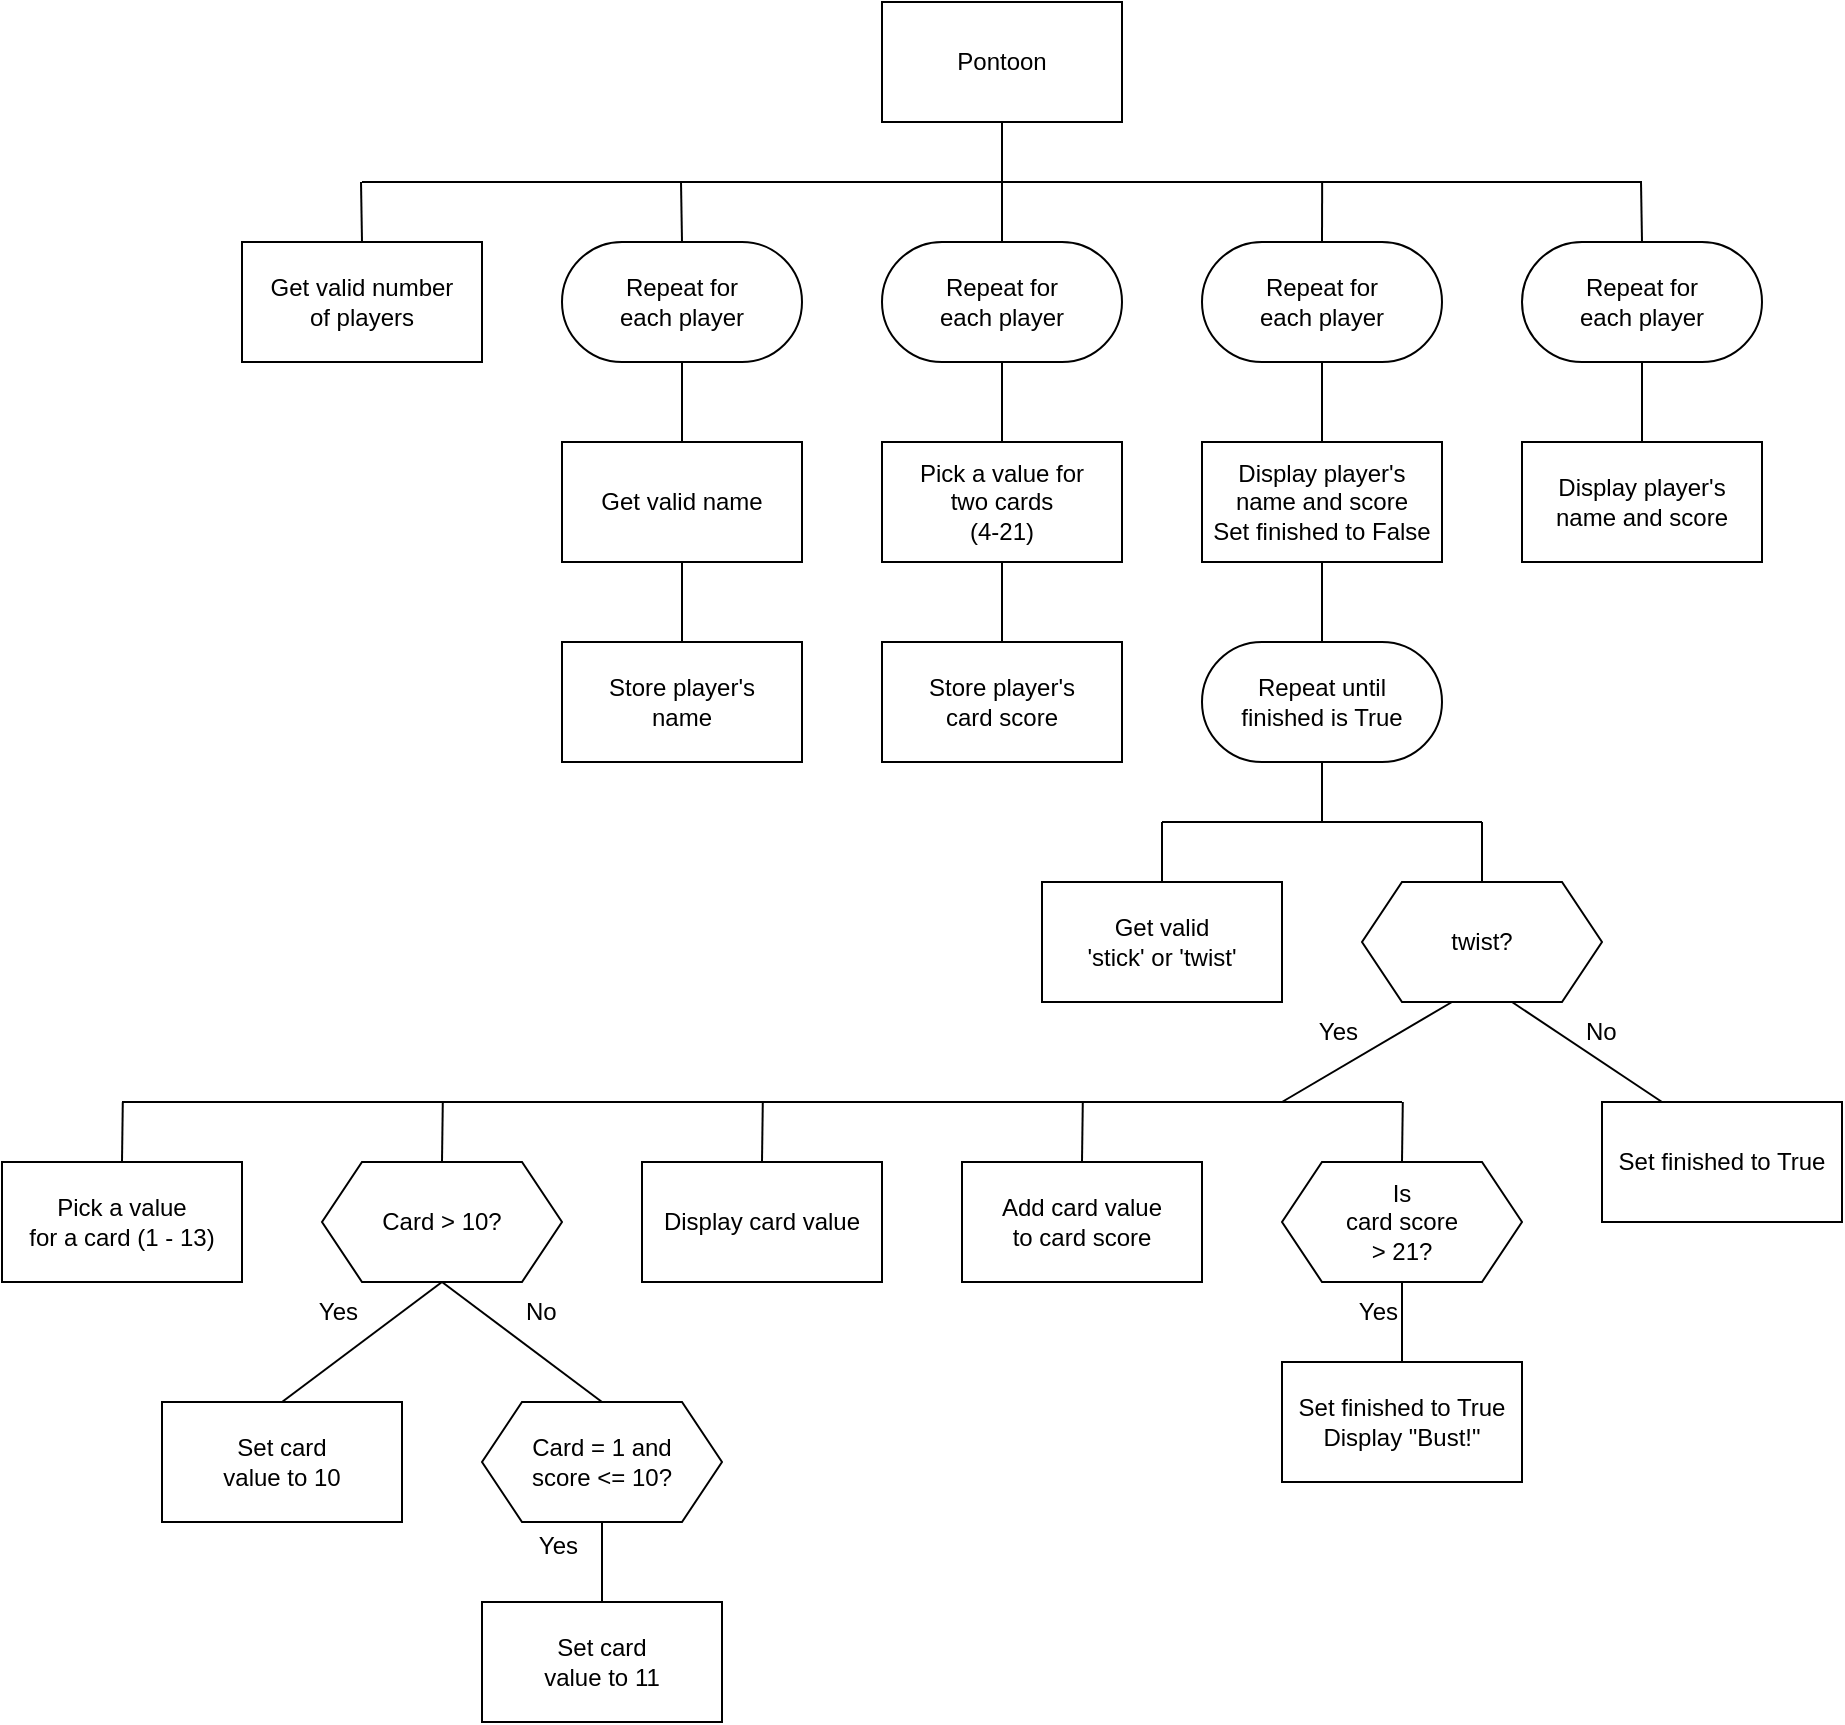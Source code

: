 <mxfile version="24.7.17">
  <diagram name="sd2" id="Cqxg87iTtP6EbldI1dy2">
    <mxGraphModel dx="794" dy="519" grid="1" gridSize="10" guides="1" tooltips="1" connect="1" arrows="1" fold="1" page="1" pageScale="1" pageWidth="1169" pageHeight="827" math="0" shadow="0">
      <root>
        <mxCell id="YYdIqWu0XJPtPmmvYkwn-0" />
        <mxCell id="YYdIqWu0XJPtPmmvYkwn-1" parent="YYdIqWu0XJPtPmmvYkwn-0" />
        <mxCell id="YYdIqWu0XJPtPmmvYkwn-2" style="edgeStyle=none;shape=connector;rounded=0;orthogonalLoop=1;jettySize=auto;html=1;exitX=0.5;exitY=1;exitDx=0;exitDy=0;entryX=0.5;entryY=0;entryDx=0;entryDy=0;labelBackgroundColor=default;strokeColor=default;fontFamily=Helvetica;fontSize=11;fontColor=default;endArrow=none;endFill=0;" parent="YYdIqWu0XJPtPmmvYkwn-1" source="YYdIqWu0XJPtPmmvYkwn-3" target="YYdIqWu0XJPtPmmvYkwn-13" edge="1">
          <mxGeometry relative="1" as="geometry" />
        </mxCell>
        <mxCell id="YYdIqWu0XJPtPmmvYkwn-3" value="Pontoon" style="rounded=0;whiteSpace=wrap;html=1;" parent="YYdIqWu0XJPtPmmvYkwn-1" vertex="1">
          <mxGeometry x="600" y="40" width="120" height="60" as="geometry" />
        </mxCell>
        <mxCell id="YYdIqWu0XJPtPmmvYkwn-4" style="edgeStyle=none;shape=connector;rounded=0;orthogonalLoop=1;jettySize=auto;html=1;exitX=0.5;exitY=0;exitDx=0;exitDy=0;labelBackgroundColor=default;strokeColor=default;fontFamily=Helvetica;fontSize=11;fontColor=default;endArrow=none;endFill=0;" parent="YYdIqWu0XJPtPmmvYkwn-1" source="YYdIqWu0XJPtPmmvYkwn-5" edge="1">
          <mxGeometry relative="1" as="geometry">
            <mxPoint x="339.5" y="130" as="targetPoint" />
          </mxGeometry>
        </mxCell>
        <mxCell id="YYdIqWu0XJPtPmmvYkwn-5" value="Get valid number&lt;br&gt;of players" style="rounded=0;whiteSpace=wrap;html=1;" parent="YYdIqWu0XJPtPmmvYkwn-1" vertex="1">
          <mxGeometry x="280" y="160" width="120" height="60" as="geometry" />
        </mxCell>
        <mxCell id="YYdIqWu0XJPtPmmvYkwn-6" style="rounded=0;orthogonalLoop=1;jettySize=auto;html=1;exitX=0.5;exitY=1;exitDx=0;exitDy=0;entryX=0.5;entryY=0;entryDx=0;entryDy=0;endArrow=none;endFill=0;" parent="YYdIqWu0XJPtPmmvYkwn-1" source="YYdIqWu0XJPtPmmvYkwn-8" target="YYdIqWu0XJPtPmmvYkwn-10" edge="1">
          <mxGeometry relative="1" as="geometry" />
        </mxCell>
        <mxCell id="YYdIqWu0XJPtPmmvYkwn-7" style="edgeStyle=none;shape=connector;rounded=0;orthogonalLoop=1;jettySize=auto;html=1;exitX=0.5;exitY=0;exitDx=0;exitDy=0;labelBackgroundColor=default;strokeColor=default;fontFamily=Helvetica;fontSize=11;fontColor=default;endArrow=none;endFill=0;" parent="YYdIqWu0XJPtPmmvYkwn-1" source="YYdIqWu0XJPtPmmvYkwn-8" edge="1">
          <mxGeometry relative="1" as="geometry">
            <mxPoint x="499.5" y="130" as="targetPoint" />
          </mxGeometry>
        </mxCell>
        <mxCell id="YYdIqWu0XJPtPmmvYkwn-8" value="Repeat for&lt;br&gt;each player" style="rounded=1;whiteSpace=wrap;html=1;arcSize=50;" parent="YYdIqWu0XJPtPmmvYkwn-1" vertex="1">
          <mxGeometry x="440" y="160" width="120" height="60" as="geometry" />
        </mxCell>
        <mxCell id="YYdIqWu0XJPtPmmvYkwn-9" style="edgeStyle=none;shape=connector;rounded=0;orthogonalLoop=1;jettySize=auto;html=1;exitX=0.5;exitY=1;exitDx=0;exitDy=0;entryX=0.5;entryY=0;entryDx=0;entryDy=0;labelBackgroundColor=default;strokeColor=default;fontFamily=Helvetica;fontSize=11;fontColor=default;endArrow=none;endFill=0;" parent="YYdIqWu0XJPtPmmvYkwn-1" source="YYdIqWu0XJPtPmmvYkwn-10" target="YYdIqWu0XJPtPmmvYkwn-11" edge="1">
          <mxGeometry relative="1" as="geometry" />
        </mxCell>
        <mxCell id="YYdIqWu0XJPtPmmvYkwn-10" value="Get valid name" style="rounded=0;whiteSpace=wrap;html=1;" parent="YYdIqWu0XJPtPmmvYkwn-1" vertex="1">
          <mxGeometry x="440" y="260" width="120" height="60" as="geometry" />
        </mxCell>
        <mxCell id="YYdIqWu0XJPtPmmvYkwn-11" value="Store player&#39;s&lt;br&gt;name" style="rounded=0;whiteSpace=wrap;html=1;" parent="YYdIqWu0XJPtPmmvYkwn-1" vertex="1">
          <mxGeometry x="440" y="360" width="120" height="60" as="geometry" />
        </mxCell>
        <mxCell id="YYdIqWu0XJPtPmmvYkwn-12" style="edgeStyle=none;shape=connector;rounded=0;orthogonalLoop=1;jettySize=auto;html=1;exitX=0.5;exitY=1;exitDx=0;exitDy=0;entryX=0.5;entryY=0;entryDx=0;entryDy=0;labelBackgroundColor=default;strokeColor=default;fontFamily=Helvetica;fontSize=11;fontColor=default;endArrow=none;endFill=0;" parent="YYdIqWu0XJPtPmmvYkwn-1" source="YYdIqWu0XJPtPmmvYkwn-13" target="YYdIqWu0XJPtPmmvYkwn-15" edge="1">
          <mxGeometry relative="1" as="geometry" />
        </mxCell>
        <mxCell id="YYdIqWu0XJPtPmmvYkwn-13" value="Repeat for&lt;br&gt;each player" style="rounded=1;whiteSpace=wrap;html=1;arcSize=50;" parent="YYdIqWu0XJPtPmmvYkwn-1" vertex="1">
          <mxGeometry x="600" y="160" width="120" height="60" as="geometry" />
        </mxCell>
        <mxCell id="YYdIqWu0XJPtPmmvYkwn-14" style="edgeStyle=none;shape=connector;rounded=0;orthogonalLoop=1;jettySize=auto;html=1;exitX=0.5;exitY=1;exitDx=0;exitDy=0;entryX=0.5;entryY=0;entryDx=0;entryDy=0;labelBackgroundColor=default;strokeColor=default;fontFamily=Helvetica;fontSize=11;fontColor=default;endArrow=none;endFill=0;" parent="YYdIqWu0XJPtPmmvYkwn-1" source="YYdIqWu0XJPtPmmvYkwn-15" target="YYdIqWu0XJPtPmmvYkwn-16" edge="1">
          <mxGeometry relative="1" as="geometry" />
        </mxCell>
        <mxCell id="YYdIqWu0XJPtPmmvYkwn-15" value="Pick a value for&lt;br&gt;two cards&lt;br&gt;(4-21)" style="rounded=0;whiteSpace=wrap;html=1;" parent="YYdIqWu0XJPtPmmvYkwn-1" vertex="1">
          <mxGeometry x="600" y="260" width="120" height="60" as="geometry" />
        </mxCell>
        <mxCell id="YYdIqWu0XJPtPmmvYkwn-16" value="Store player&#39;s&lt;br&gt;card score" style="rounded=0;whiteSpace=wrap;html=1;" parent="YYdIqWu0XJPtPmmvYkwn-1" vertex="1">
          <mxGeometry x="600" y="360" width="120" height="60" as="geometry" />
        </mxCell>
        <mxCell id="YYdIqWu0XJPtPmmvYkwn-17" style="edgeStyle=none;shape=connector;rounded=0;orthogonalLoop=1;jettySize=auto;html=1;exitX=0.5;exitY=1;exitDx=0;exitDy=0;entryX=0.5;entryY=0;entryDx=0;entryDy=0;labelBackgroundColor=default;strokeColor=default;fontFamily=Helvetica;fontSize=11;fontColor=default;endArrow=none;endFill=0;" parent="YYdIqWu0XJPtPmmvYkwn-1" source="YYdIqWu0XJPtPmmvYkwn-19" target="YYdIqWu0XJPtPmmvYkwn-21" edge="1">
          <mxGeometry relative="1" as="geometry" />
        </mxCell>
        <mxCell id="YYdIqWu0XJPtPmmvYkwn-18" style="edgeStyle=none;shape=connector;rounded=0;orthogonalLoop=1;jettySize=auto;html=1;exitX=0.5;exitY=0;exitDx=0;exitDy=0;labelBackgroundColor=default;strokeColor=default;fontFamily=Helvetica;fontSize=11;fontColor=default;endArrow=none;endFill=0;" parent="YYdIqWu0XJPtPmmvYkwn-1" source="YYdIqWu0XJPtPmmvYkwn-19" edge="1">
          <mxGeometry relative="1" as="geometry">
            <mxPoint x="820.077" y="130" as="targetPoint" />
          </mxGeometry>
        </mxCell>
        <mxCell id="YYdIqWu0XJPtPmmvYkwn-19" value="Repeat for&lt;br&gt;each player" style="rounded=1;whiteSpace=wrap;html=1;arcSize=50;" parent="YYdIqWu0XJPtPmmvYkwn-1" vertex="1">
          <mxGeometry x="760" y="160" width="120" height="60" as="geometry" />
        </mxCell>
        <mxCell id="YYdIqWu0XJPtPmmvYkwn-20" style="edgeStyle=none;shape=connector;rounded=0;orthogonalLoop=1;jettySize=auto;html=1;exitX=0.5;exitY=1;exitDx=0;exitDy=0;entryX=0.5;entryY=0;entryDx=0;entryDy=0;labelBackgroundColor=default;strokeColor=default;fontFamily=Helvetica;fontSize=11;fontColor=default;endArrow=none;endFill=0;" parent="YYdIqWu0XJPtPmmvYkwn-1" source="YYdIqWu0XJPtPmmvYkwn-21" target="YYdIqWu0XJPtPmmvYkwn-23" edge="1">
          <mxGeometry relative="1" as="geometry" />
        </mxCell>
        <mxCell id="YYdIqWu0XJPtPmmvYkwn-21" value="Display player&#39;s&lt;br&gt;name and score&lt;div&gt;Set finished to False&lt;/div&gt;" style="rounded=0;whiteSpace=wrap;html=1;" parent="YYdIqWu0XJPtPmmvYkwn-1" vertex="1">
          <mxGeometry x="760" y="260" width="120" height="60" as="geometry" />
        </mxCell>
        <mxCell id="YYdIqWu0XJPtPmmvYkwn-22" style="edgeStyle=none;shape=connector;rounded=0;orthogonalLoop=1;jettySize=auto;html=1;exitX=0.5;exitY=1;exitDx=0;exitDy=0;labelBackgroundColor=default;strokeColor=default;fontFamily=Helvetica;fontSize=11;fontColor=default;endArrow=none;endFill=0;" parent="YYdIqWu0XJPtPmmvYkwn-1" source="YYdIqWu0XJPtPmmvYkwn-23" edge="1">
          <mxGeometry relative="1" as="geometry">
            <mxPoint x="820" y="450" as="targetPoint" />
          </mxGeometry>
        </mxCell>
        <mxCell id="YYdIqWu0XJPtPmmvYkwn-23" value="Repeat until&lt;br&gt;finished is True" style="rounded=1;whiteSpace=wrap;html=1;arcSize=50;" parent="YYdIqWu0XJPtPmmvYkwn-1" vertex="1">
          <mxGeometry x="760" y="360" width="120" height="60" as="geometry" />
        </mxCell>
        <mxCell id="YYdIqWu0XJPtPmmvYkwn-24" style="edgeStyle=none;shape=connector;rounded=0;orthogonalLoop=1;jettySize=auto;html=1;exitX=0.5;exitY=0;exitDx=0;exitDy=0;labelBackgroundColor=default;strokeColor=default;fontFamily=Helvetica;fontSize=11;fontColor=default;endArrow=none;endFill=0;" parent="YYdIqWu0XJPtPmmvYkwn-1" source="YYdIqWu0XJPtPmmvYkwn-25" edge="1">
          <mxGeometry relative="1" as="geometry">
            <mxPoint x="740" y="450" as="targetPoint" />
          </mxGeometry>
        </mxCell>
        <mxCell id="YYdIqWu0XJPtPmmvYkwn-25" value="Get valid&lt;br&gt;&#39;stick&#39; or &#39;twist&#39;" style="rounded=0;whiteSpace=wrap;html=1;" parent="YYdIqWu0XJPtPmmvYkwn-1" vertex="1">
          <mxGeometry x="680" y="480" width="120" height="60" as="geometry" />
        </mxCell>
        <mxCell id="YYdIqWu0XJPtPmmvYkwn-26" style="edgeStyle=none;shape=connector;rounded=0;orthogonalLoop=1;jettySize=auto;html=1;labelBackgroundColor=default;strokeColor=default;fontFamily=Helvetica;fontSize=11;fontColor=default;endArrow=none;endFill=0;exitX=0.375;exitY=1;exitDx=0;exitDy=0;" parent="YYdIqWu0XJPtPmmvYkwn-1" source="YYdIqWu0XJPtPmmvYkwn-28" edge="1">
          <mxGeometry relative="1" as="geometry">
            <mxPoint x="800" y="590" as="targetPoint" />
            <mxPoint x="890" y="580" as="sourcePoint" />
          </mxGeometry>
        </mxCell>
        <mxCell id="YYdIqWu0XJPtPmmvYkwn-27" style="edgeStyle=orthogonalEdgeStyle;rounded=0;orthogonalLoop=1;jettySize=auto;html=1;exitX=0.5;exitY=0;exitDx=0;exitDy=0;endArrow=none;endFill=0;" parent="YYdIqWu0XJPtPmmvYkwn-1" source="YYdIqWu0XJPtPmmvYkwn-28" edge="1">
          <mxGeometry relative="1" as="geometry">
            <mxPoint x="900" y="450" as="targetPoint" />
          </mxGeometry>
        </mxCell>
        <mxCell id="O8PprKsM1skhI8_brBI8-1" style="rounded=0;orthogonalLoop=1;jettySize=auto;html=1;exitX=0.625;exitY=1;exitDx=0;exitDy=0;entryX=0.25;entryY=0;entryDx=0;entryDy=0;endArrow=none;endFill=0;" parent="YYdIqWu0XJPtPmmvYkwn-1" source="YYdIqWu0XJPtPmmvYkwn-28" target="O8PprKsM1skhI8_brBI8-0" edge="1">
          <mxGeometry relative="1" as="geometry" />
        </mxCell>
        <mxCell id="YYdIqWu0XJPtPmmvYkwn-28" value="twist?" style="shape=hexagon;perimeter=hexagonPerimeter2;whiteSpace=wrap;html=1;fixedSize=1;" parent="YYdIqWu0XJPtPmmvYkwn-1" vertex="1">
          <mxGeometry x="840" y="480" width="120" height="60" as="geometry" />
        </mxCell>
        <mxCell id="YYdIqWu0XJPtPmmvYkwn-29" style="edgeStyle=none;shape=connector;rounded=0;orthogonalLoop=1;jettySize=auto;html=1;exitX=0.5;exitY=0;exitDx=0;exitDy=0;labelBackgroundColor=default;strokeColor=default;fontFamily=Helvetica;fontSize=11;fontColor=default;endArrow=none;endFill=0;" parent="YYdIqWu0XJPtPmmvYkwn-1" source="YYdIqWu0XJPtPmmvYkwn-30" edge="1">
          <mxGeometry relative="1" as="geometry">
            <mxPoint x="700.4" y="590" as="targetPoint" />
          </mxGeometry>
        </mxCell>
        <mxCell id="YYdIqWu0XJPtPmmvYkwn-30" value="Add card value&lt;br&gt;to card score" style="rounded=0;whiteSpace=wrap;html=1;" parent="YYdIqWu0XJPtPmmvYkwn-1" vertex="1">
          <mxGeometry x="640" y="620" width="120" height="60" as="geometry" />
        </mxCell>
        <mxCell id="YYdIqWu0XJPtPmmvYkwn-31" style="edgeStyle=none;shape=connector;rounded=0;orthogonalLoop=1;jettySize=auto;html=1;exitX=0.5;exitY=0;exitDx=0;exitDy=0;labelBackgroundColor=default;strokeColor=default;fontFamily=Helvetica;fontSize=11;fontColor=default;endArrow=none;endFill=0;" parent="YYdIqWu0XJPtPmmvYkwn-1" source="YYdIqWu0XJPtPmmvYkwn-32" edge="1">
          <mxGeometry relative="1" as="geometry">
            <mxPoint x="220.4" y="590" as="targetPoint" />
          </mxGeometry>
        </mxCell>
        <mxCell id="YYdIqWu0XJPtPmmvYkwn-32" value="Pick a value&lt;br&gt;for a card (1 - 13)" style="rounded=0;whiteSpace=wrap;html=1;" parent="YYdIqWu0XJPtPmmvYkwn-1" vertex="1">
          <mxGeometry x="160" y="620" width="120" height="60" as="geometry" />
        </mxCell>
        <mxCell id="YYdIqWu0XJPtPmmvYkwn-33" style="edgeStyle=none;shape=connector;rounded=0;orthogonalLoop=1;jettySize=auto;html=1;exitX=0.5;exitY=1;exitDx=0;exitDy=0;entryX=0.5;entryY=0;entryDx=0;entryDy=0;labelBackgroundColor=default;strokeColor=default;fontFamily=Helvetica;fontSize=11;fontColor=default;endArrow=none;endFill=0;" parent="YYdIqWu0XJPtPmmvYkwn-1" source="YYdIqWu0XJPtPmmvYkwn-35" target="YYdIqWu0XJPtPmmvYkwn-36" edge="1">
          <mxGeometry relative="1" as="geometry" />
        </mxCell>
        <mxCell id="YYdIqWu0XJPtPmmvYkwn-34" style="edgeStyle=none;shape=connector;rounded=0;orthogonalLoop=1;jettySize=auto;html=1;exitX=0.5;exitY=0;exitDx=0;exitDy=0;labelBackgroundColor=default;strokeColor=default;fontFamily=Helvetica;fontSize=11;fontColor=default;endArrow=none;endFill=0;" parent="YYdIqWu0XJPtPmmvYkwn-1" source="YYdIqWu0XJPtPmmvYkwn-35" edge="1">
          <mxGeometry relative="1" as="geometry">
            <mxPoint x="380.4" y="590" as="targetPoint" />
          </mxGeometry>
        </mxCell>
        <mxCell id="Y-HUip0BPCbZlhrIMLS2-1" style="rounded=0;orthogonalLoop=1;jettySize=auto;html=1;exitX=0.5;exitY=1;exitDx=0;exitDy=0;entryX=0.5;entryY=0;entryDx=0;entryDy=0;endArrow=none;endFill=0;" parent="YYdIqWu0XJPtPmmvYkwn-1" source="YYdIqWu0XJPtPmmvYkwn-35" target="Y-HUip0BPCbZlhrIMLS2-0" edge="1">
          <mxGeometry relative="1" as="geometry" />
        </mxCell>
        <mxCell id="YYdIqWu0XJPtPmmvYkwn-35" value="Card &amp;gt; 10?" style="shape=hexagon;perimeter=hexagonPerimeter2;whiteSpace=wrap;html=1;fixedSize=1;" parent="YYdIqWu0XJPtPmmvYkwn-1" vertex="1">
          <mxGeometry x="320" y="620" width="120" height="60" as="geometry" />
        </mxCell>
        <mxCell id="YYdIqWu0XJPtPmmvYkwn-36" value="Set card&lt;br&gt;value to 10" style="rounded=0;whiteSpace=wrap;html=1;" parent="YYdIqWu0XJPtPmmvYkwn-1" vertex="1">
          <mxGeometry x="240" y="740" width="120" height="60" as="geometry" />
        </mxCell>
        <mxCell id="YYdIqWu0XJPtPmmvYkwn-37" style="edgeStyle=none;shape=connector;rounded=0;orthogonalLoop=1;jettySize=auto;html=1;exitX=0.5;exitY=1;exitDx=0;exitDy=0;entryX=0.5;entryY=0;entryDx=0;entryDy=0;labelBackgroundColor=default;strokeColor=default;fontFamily=Helvetica;fontSize=11;fontColor=default;endArrow=none;endFill=0;" parent="YYdIqWu0XJPtPmmvYkwn-1" source="YYdIqWu0XJPtPmmvYkwn-39" target="YYdIqWu0XJPtPmmvYkwn-40" edge="1">
          <mxGeometry relative="1" as="geometry" />
        </mxCell>
        <mxCell id="YYdIqWu0XJPtPmmvYkwn-38" style="edgeStyle=none;shape=connector;rounded=0;orthogonalLoop=1;jettySize=auto;html=1;exitX=0.5;exitY=0;exitDx=0;exitDy=0;labelBackgroundColor=default;strokeColor=default;fontFamily=Helvetica;fontSize=11;fontColor=default;endArrow=none;endFill=0;" parent="YYdIqWu0XJPtPmmvYkwn-1" source="YYdIqWu0XJPtPmmvYkwn-39" edge="1">
          <mxGeometry relative="1" as="geometry">
            <mxPoint x="860.4" y="590" as="targetPoint" />
          </mxGeometry>
        </mxCell>
        <mxCell id="YYdIqWu0XJPtPmmvYkwn-39" value="Is&lt;div&gt;card score&lt;/div&gt;&lt;div&gt;&amp;gt; 21?&lt;/div&gt;" style="shape=hexagon;perimeter=hexagonPerimeter2;whiteSpace=wrap;html=1;fixedSize=1;" parent="YYdIqWu0XJPtPmmvYkwn-1" vertex="1">
          <mxGeometry x="800" y="620" width="120" height="60" as="geometry" />
        </mxCell>
        <mxCell id="YYdIqWu0XJPtPmmvYkwn-40" value="Set finished to True&lt;div&gt;Display &quot;Bust!&quot;&lt;/div&gt;" style="rounded=0;whiteSpace=wrap;html=1;" parent="YYdIqWu0XJPtPmmvYkwn-1" vertex="1">
          <mxGeometry x="800" y="720" width="120" height="60" as="geometry" />
        </mxCell>
        <mxCell id="YYdIqWu0XJPtPmmvYkwn-41" style="edgeStyle=none;shape=connector;rounded=0;orthogonalLoop=1;jettySize=auto;html=1;exitX=0.5;exitY=1;exitDx=0;exitDy=0;entryX=0.5;entryY=0;entryDx=0;entryDy=0;labelBackgroundColor=default;strokeColor=default;fontFamily=Helvetica;fontSize=11;fontColor=default;endArrow=none;endFill=0;" parent="YYdIqWu0XJPtPmmvYkwn-1" source="YYdIqWu0XJPtPmmvYkwn-43" target="YYdIqWu0XJPtPmmvYkwn-44" edge="1">
          <mxGeometry relative="1" as="geometry" />
        </mxCell>
        <mxCell id="YYdIqWu0XJPtPmmvYkwn-42" style="edgeStyle=none;shape=connector;rounded=0;orthogonalLoop=1;jettySize=auto;html=1;exitX=0.5;exitY=0;exitDx=0;exitDy=0;labelBackgroundColor=default;strokeColor=default;fontFamily=Helvetica;fontSize=11;fontColor=default;endArrow=none;endFill=0;" parent="YYdIqWu0XJPtPmmvYkwn-1" source="YYdIqWu0XJPtPmmvYkwn-43" edge="1">
          <mxGeometry relative="1" as="geometry">
            <mxPoint x="979.5" y="130" as="targetPoint" />
          </mxGeometry>
        </mxCell>
        <mxCell id="YYdIqWu0XJPtPmmvYkwn-43" value="Repeat for&lt;br&gt;each player" style="rounded=1;whiteSpace=wrap;html=1;arcSize=50;" parent="YYdIqWu0XJPtPmmvYkwn-1" vertex="1">
          <mxGeometry x="920" y="160" width="120" height="60" as="geometry" />
        </mxCell>
        <mxCell id="YYdIqWu0XJPtPmmvYkwn-44" value="Display player&#39;s&lt;br&gt;name and score" style="rounded=0;whiteSpace=wrap;html=1;" parent="YYdIqWu0XJPtPmmvYkwn-1" vertex="1">
          <mxGeometry x="920" y="260" width="120" height="60" as="geometry" />
        </mxCell>
        <mxCell id="YYdIqWu0XJPtPmmvYkwn-45" value="" style="endArrow=none;html=1;rounded=0;labelBackgroundColor=default;strokeColor=default;fontFamily=Helvetica;fontSize=11;fontColor=default;shape=connector;" parent="YYdIqWu0XJPtPmmvYkwn-1" edge="1">
          <mxGeometry width="50" height="50" relative="1" as="geometry">
            <mxPoint x="220" y="590" as="sourcePoint" />
            <mxPoint x="860" y="590" as="targetPoint" />
          </mxGeometry>
        </mxCell>
        <mxCell id="YYdIqWu0XJPtPmmvYkwn-46" value="" style="endArrow=none;html=1;rounded=0;labelBackgroundColor=default;strokeColor=default;fontFamily=Helvetica;fontSize=11;fontColor=default;shape=connector;" parent="YYdIqWu0XJPtPmmvYkwn-1" edge="1">
          <mxGeometry width="50" height="50" relative="1" as="geometry">
            <mxPoint x="740" y="450" as="sourcePoint" />
            <mxPoint x="900" y="450" as="targetPoint" />
          </mxGeometry>
        </mxCell>
        <mxCell id="YYdIqWu0XJPtPmmvYkwn-47" value="" style="endArrow=none;html=1;rounded=0;labelBackgroundColor=default;strokeColor=default;fontFamily=Helvetica;fontSize=11;fontColor=default;shape=connector;" parent="YYdIqWu0XJPtPmmvYkwn-1" edge="1">
          <mxGeometry width="50" height="50" relative="1" as="geometry">
            <mxPoint x="340" y="130" as="sourcePoint" />
            <mxPoint x="980" y="130" as="targetPoint" />
          </mxGeometry>
        </mxCell>
        <mxCell id="YYdIqWu0XJPtPmmvYkwn-48" value="Yes" style="text;html=1;align=right;verticalAlign=middle;whiteSpace=wrap;rounded=0;" parent="YYdIqWu0XJPtPmmvYkwn-1" vertex="1">
          <mxGeometry x="800" y="540" width="40" height="30" as="geometry" />
        </mxCell>
        <mxCell id="YYdIqWu0XJPtPmmvYkwn-49" value="Yes" style="text;html=1;align=right;verticalAlign=middle;whiteSpace=wrap;rounded=0;" parent="YYdIqWu0XJPtPmmvYkwn-1" vertex="1">
          <mxGeometry x="820" y="680" width="40" height="30" as="geometry" />
        </mxCell>
        <mxCell id="YYdIqWu0XJPtPmmvYkwn-50" value="Yes" style="text;html=1;align=right;verticalAlign=middle;whiteSpace=wrap;rounded=0;" parent="YYdIqWu0XJPtPmmvYkwn-1" vertex="1">
          <mxGeometry x="300" y="680" width="40" height="30" as="geometry" />
        </mxCell>
        <mxCell id="YYdIqWu0XJPtPmmvYkwn-51" style="edgeStyle=none;shape=connector;rounded=0;orthogonalLoop=1;jettySize=auto;html=1;exitX=0.5;exitY=0;exitDx=0;exitDy=0;labelBackgroundColor=default;strokeColor=default;fontFamily=Helvetica;fontSize=11;fontColor=default;endArrow=none;endFill=0;" parent="YYdIqWu0XJPtPmmvYkwn-1" source="YYdIqWu0XJPtPmmvYkwn-52" edge="1">
          <mxGeometry relative="1" as="geometry">
            <mxPoint x="540.4" y="590" as="targetPoint" />
          </mxGeometry>
        </mxCell>
        <mxCell id="YYdIqWu0XJPtPmmvYkwn-52" value="Display card value" style="rounded=0;whiteSpace=wrap;html=1;" parent="YYdIqWu0XJPtPmmvYkwn-1" vertex="1">
          <mxGeometry x="480" y="620" width="120" height="60" as="geometry" />
        </mxCell>
        <mxCell id="O8PprKsM1skhI8_brBI8-0" value="Set finished to True" style="rounded=0;whiteSpace=wrap;html=1;" parent="YYdIqWu0XJPtPmmvYkwn-1" vertex="1">
          <mxGeometry x="960" y="590" width="120" height="60" as="geometry" />
        </mxCell>
        <mxCell id="O8PprKsM1skhI8_brBI8-2" value="No" style="text;html=1;align=left;verticalAlign=middle;whiteSpace=wrap;rounded=0;" parent="YYdIqWu0XJPtPmmvYkwn-1" vertex="1">
          <mxGeometry x="950" y="540" width="40" height="30" as="geometry" />
        </mxCell>
        <mxCell id="Y-HUip0BPCbZlhrIMLS2-3" style="edgeStyle=orthogonalEdgeStyle;rounded=0;orthogonalLoop=1;jettySize=auto;html=1;exitX=0.5;exitY=1;exitDx=0;exitDy=0;entryX=0.5;entryY=0;entryDx=0;entryDy=0;endArrow=none;endFill=0;" parent="YYdIqWu0XJPtPmmvYkwn-1" source="Y-HUip0BPCbZlhrIMLS2-0" target="Y-HUip0BPCbZlhrIMLS2-2" edge="1">
          <mxGeometry relative="1" as="geometry" />
        </mxCell>
        <mxCell id="Y-HUip0BPCbZlhrIMLS2-0" value="Card = 1 and&lt;br&gt;score &amp;lt;= 10?" style="shape=hexagon;perimeter=hexagonPerimeter2;whiteSpace=wrap;html=1;fixedSize=1;" parent="YYdIqWu0XJPtPmmvYkwn-1" vertex="1">
          <mxGeometry x="400" y="740" width="120" height="60" as="geometry" />
        </mxCell>
        <mxCell id="Y-HUip0BPCbZlhrIMLS2-2" value="Set card&lt;br&gt;value to 11" style="rounded=0;whiteSpace=wrap;html=1;" parent="YYdIqWu0XJPtPmmvYkwn-1" vertex="1">
          <mxGeometry x="400" y="840" width="120" height="60" as="geometry" />
        </mxCell>
        <mxCell id="Y-HUip0BPCbZlhrIMLS2-4" value="No" style="text;html=1;align=left;verticalAlign=middle;whiteSpace=wrap;rounded=0;" parent="YYdIqWu0XJPtPmmvYkwn-1" vertex="1">
          <mxGeometry x="420" y="680" width="40" height="30" as="geometry" />
        </mxCell>
        <mxCell id="Y-HUip0BPCbZlhrIMLS2-5" value="Yes" style="text;html=1;align=right;verticalAlign=middle;whiteSpace=wrap;rounded=0;" parent="YYdIqWu0XJPtPmmvYkwn-1" vertex="1">
          <mxGeometry x="410" y="797" width="40" height="30" as="geometry" />
        </mxCell>
      </root>
    </mxGraphModel>
  </diagram>
</mxfile>
